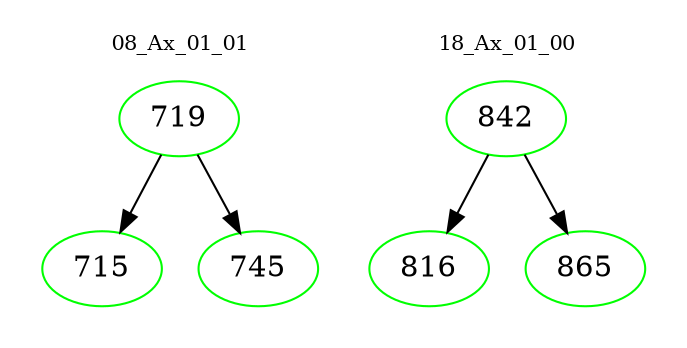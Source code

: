 digraph{
subgraph cluster_0 {
color = white
label = "08_Ax_01_01";
fontsize=10;
T0_719 [label="719", color="green"]
T0_719 -> T0_715 [color="black"]
T0_715 [label="715", color="green"]
T0_719 -> T0_745 [color="black"]
T0_745 [label="745", color="green"]
}
subgraph cluster_1 {
color = white
label = "18_Ax_01_00";
fontsize=10;
T1_842 [label="842", color="green"]
T1_842 -> T1_816 [color="black"]
T1_816 [label="816", color="green"]
T1_842 -> T1_865 [color="black"]
T1_865 [label="865", color="green"]
}
}
